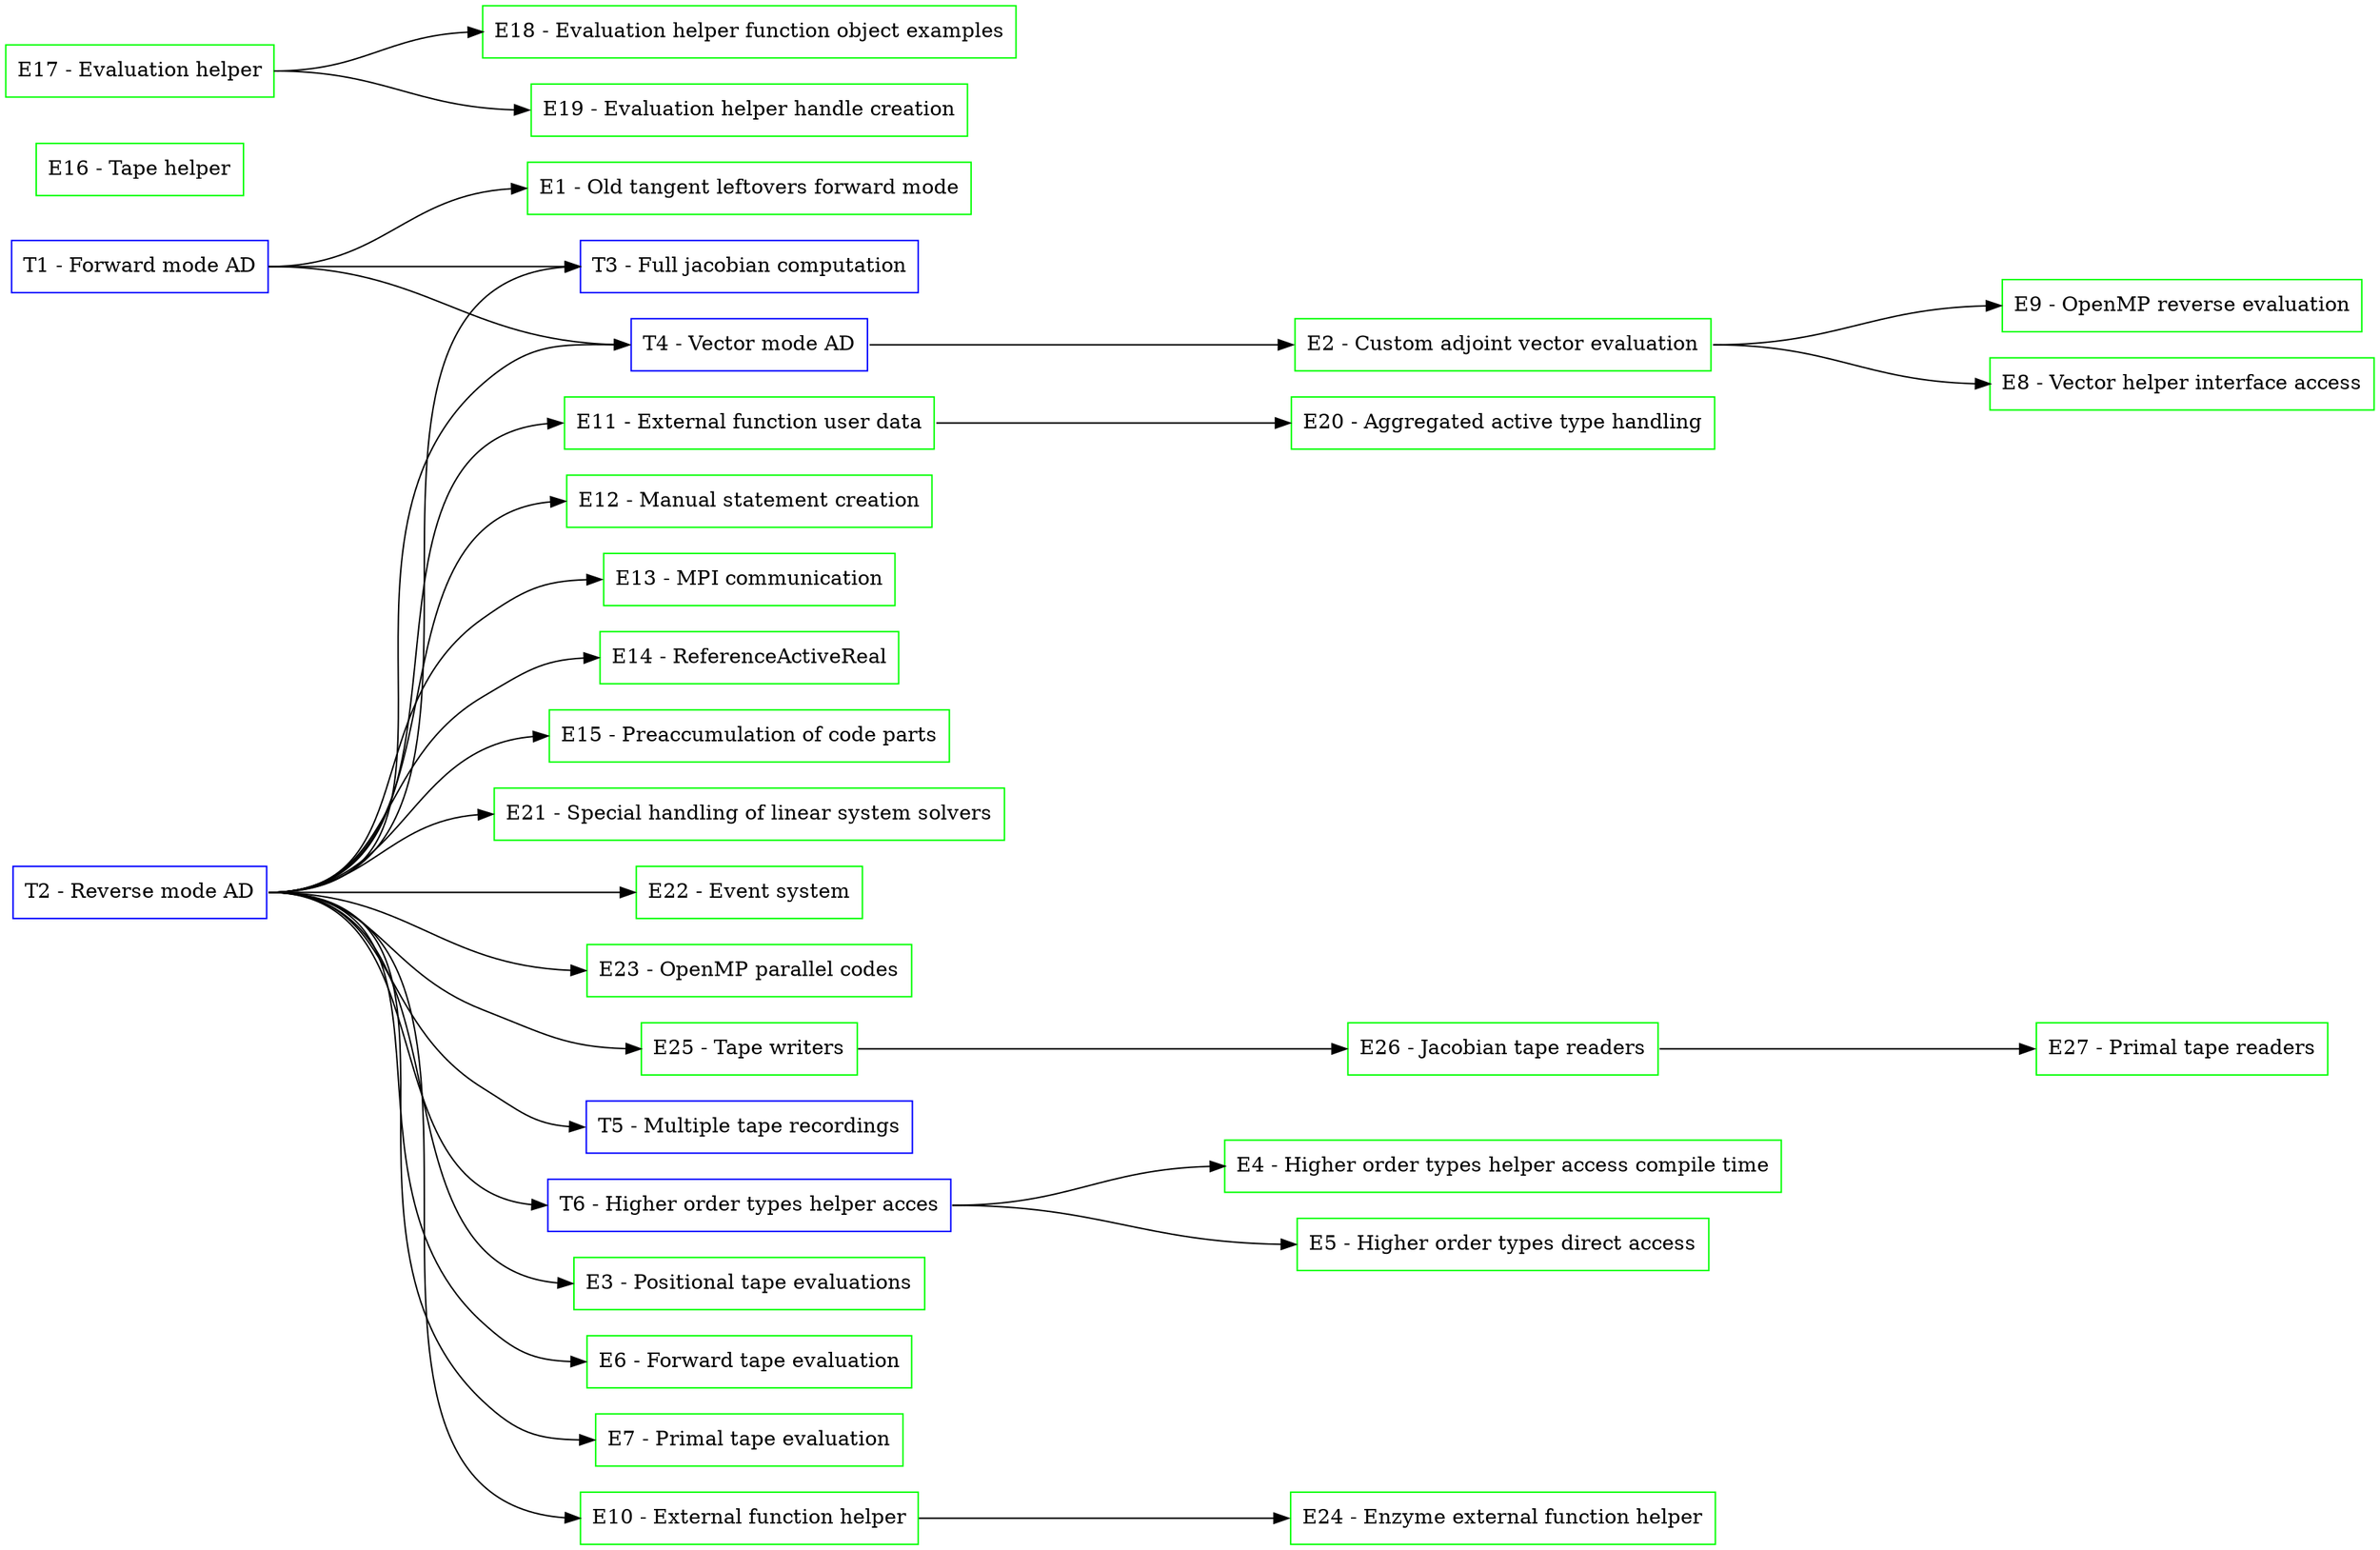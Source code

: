 digraph Tutorials {
  rankdir=LR;
  ranksep=2;

  // Tutorial nodes
  node [shape=box color=blue];
  T01 [label="T1 - Forward mode AD"];

  T02 [label="T2 - Reverse mode AD"];

  T03 [label="T3 - Full jacobian computation"];

  T04 [label="T4 - Vector mode AD"];

  T05 [label="T5 - Multiple tape recordings"];

  T06 [label="T6 - Higher order types helper acces"];

  // Example nodes
  node [shape=box color=green];
  E01 [label="E1 - Old tangent leftovers forward mode"];

  E02 [label="E2 - Custom adjoint vector evaluation"];

  E03 [label="E3 - Positional tape evaluations"];

  E04 [label="E4 - Higher order types helper access compile time"];

  E05 [label="E5 - Higher order types direct access"];

  E06 [label="E6 - Forward tape evaluation"];

  E07 [label="E7 - Primal tape evaluation"];

  E08 [label="E8 - Vector helper interface access"];

  E09 [label="E9 - OpenMP reverse evaluation"];

  E10 [label="E10 - External function helper"];

  E11 [label="E11 - External function user data"];

  E12 [label="E12 - Manual statement creation"];

  E13 [label="E13 - MPI communication"];

  E14 [label="E14 - ReferenceActiveReal"];

  E15 [label="E15 - Preaccumulation of code parts"];

  E16 [label="E16 - Tape helper"];

  E17 [label="E17 - Evaluation helper"];

  E18 [label="E18 - Evaluation helper function object examples"];

  E19 [label="E19 - Evaluation helper handle creation"];

  E20 [label="E20 - Aggregated active type handling"];

  E21 [label="E21 - Special handling of linear system solvers"];

  E22 [label="E22 - Event system"];

  E23 [label="E23 - OpenMP parallel codes"];

  E24 [label="E24 - Enzyme external function helper"];

  E25 [label="E25 - Tape writers"];

  E26 [label="E26 - Jacobian tape readers"];

  E27 [label="E27 - Primal tape readers"];

  // Edges (sorted)
  E02:e -> E08:w;
  E02:e -> E09:w;
  E10:e -> E24:w;
  E11:e -> E20:w;
  E17:e -> E18:w;
  E17:e -> E19:w;
  E25:e -> E26:w;
  E26:e -> E27:w;
  T01:e -> E01:w;
  T01:e -> T03:w;
  T01:e -> T04:w;
  T02:e -> E03:w;
  T02:e -> E06:w;
  T02:e -> E07:w;
  T02:e -> E10:w;
  T02:e -> E11:w;
  T02:e -> E12:w;
  T02:e -> E13:w;
  T02:e -> E14:w;
  T02:e -> E15:w;
  T02:e -> E21:w;
  T02:e -> E22:w;
  T02:e -> E23:w;
  T02:e -> E25:w;
  T02:e -> T03:w;
  T02:e -> T04:w;
  T02:e -> T05:w;
  T02:e -> T06:w;
  T04:e -> E02:w;
  T06:e -> E04:w;
  T06:e -> E05:w;
}

